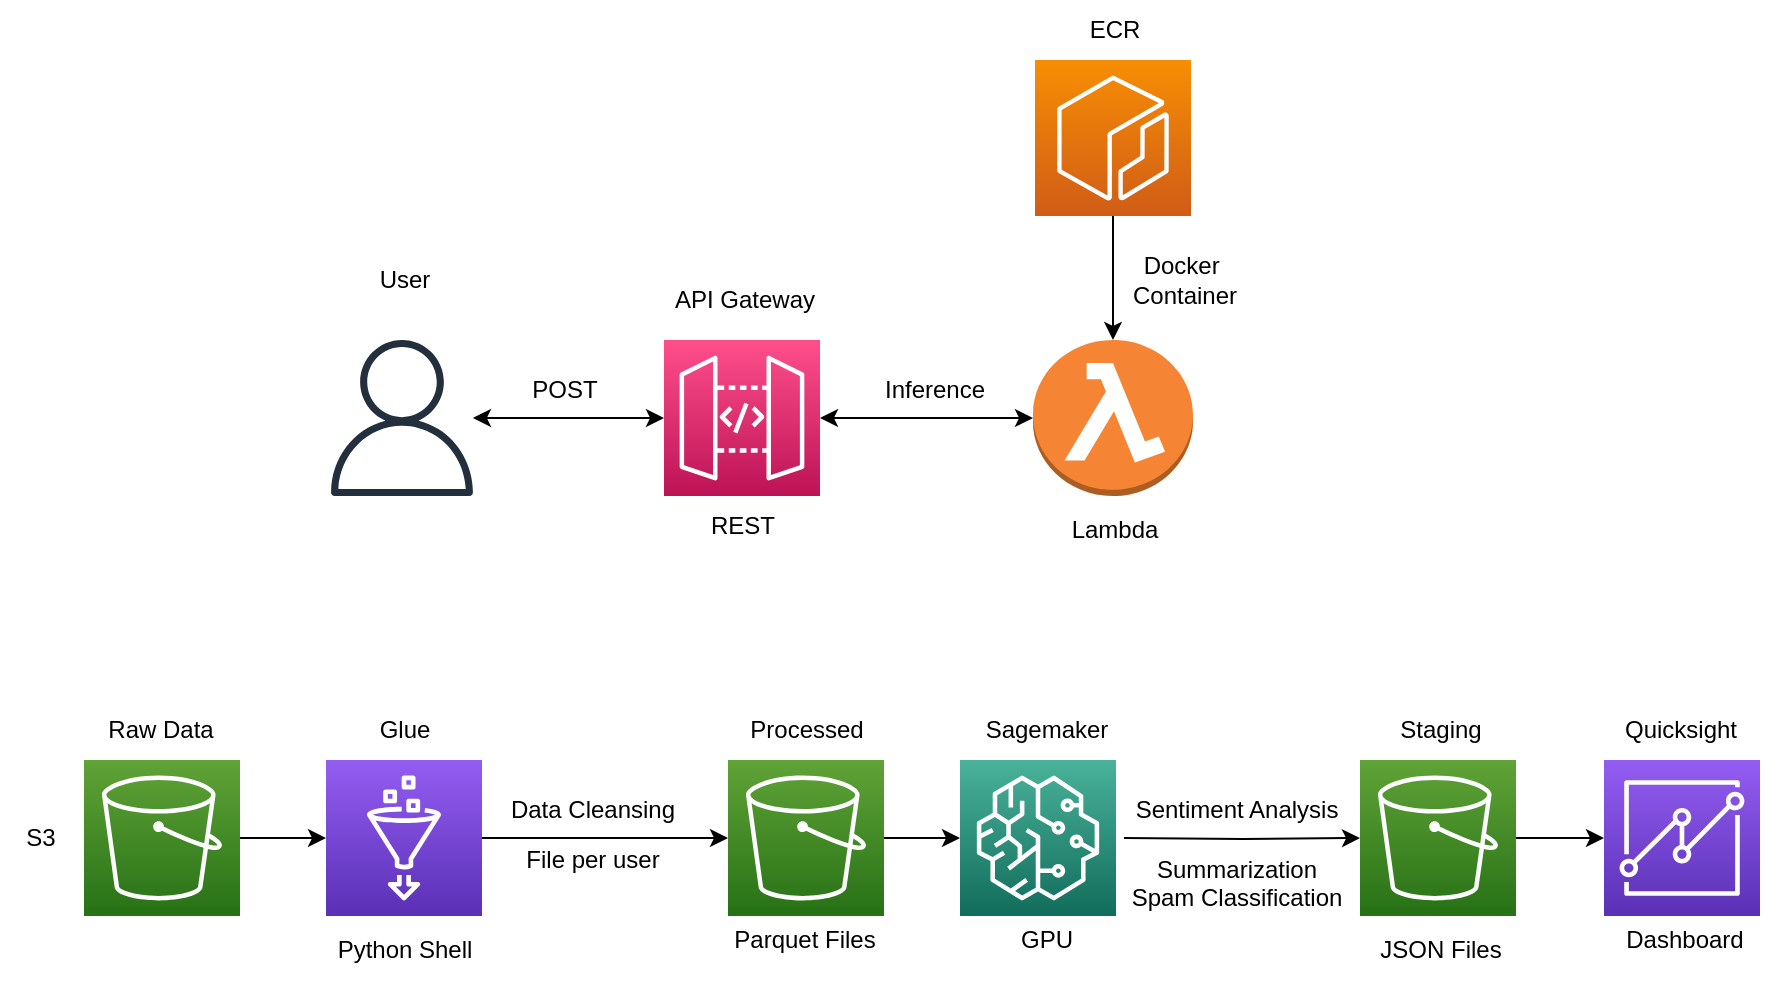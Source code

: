 <mxfile version="20.6.0" type="google"><diagram id="ipi04_OeaM8BxDd4ZutS" name="Page-1"><mxGraphModel grid="1" page="1" gridSize="10" guides="1" tooltips="1" connect="1" arrows="1" fold="1" pageScale="1" pageWidth="1600" pageHeight="900" math="0" shadow="0"><root><mxCell id="0"/><mxCell id="1" parent="0"/><mxCell id="almxXGvvcXa1Fk41guhy-7" style="edgeStyle=orthogonalEdgeStyle;rounded=0;orthogonalLoop=1;jettySize=auto;html=1;startArrow=classic;startFill=1;" edge="1" parent="1" source="almxXGvvcXa1Fk41guhy-1" target="almxXGvvcXa1Fk41guhy-2"><mxGeometry relative="1" as="geometry"/></mxCell><mxCell id="almxXGvvcXa1Fk41guhy-1" value="" style="outlineConnect=0;dashed=0;verticalLabelPosition=bottom;verticalAlign=top;align=center;html=1;shape=mxgraph.aws3.lambda_function;fillColor=#F58534;gradientColor=none;" vertex="1" parent="1"><mxGeometry x="754.5" y="190" width="80" height="78" as="geometry"/></mxCell><mxCell id="almxXGvvcXa1Fk41guhy-2" value="" style="sketch=0;points=[[0,0,0],[0.25,0,0],[0.5,0,0],[0.75,0,0],[1,0,0],[0,1,0],[0.25,1,0],[0.5,1,0],[0.75,1,0],[1,1,0],[0,0.25,0],[0,0.5,0],[0,0.75,0],[1,0.25,0],[1,0.5,0],[1,0.75,0]];outlineConnect=0;fontColor=#232F3E;gradientColor=#FF4F8B;gradientDirection=north;fillColor=#BC1356;strokeColor=#ffffff;dashed=0;verticalLabelPosition=bottom;verticalAlign=top;align=center;html=1;fontSize=12;fontStyle=0;aspect=fixed;shape=mxgraph.aws4.resourceIcon;resIcon=mxgraph.aws4.api_gateway;" vertex="1" parent="1"><mxGeometry x="570" y="190" width="78" height="78" as="geometry"/></mxCell><mxCell id="almxXGvvcXa1Fk41guhy-5" style="edgeStyle=orthogonalEdgeStyle;rounded=0;orthogonalLoop=1;jettySize=auto;html=1;entryX=0.5;entryY=0;entryDx=0;entryDy=0;entryPerimeter=0;" edge="1" parent="1" source="almxXGvvcXa1Fk41guhy-3" target="almxXGvvcXa1Fk41guhy-1"><mxGeometry relative="1" as="geometry"/></mxCell><mxCell id="almxXGvvcXa1Fk41guhy-3" value="" style="sketch=0;points=[[0,0,0],[0.25,0,0],[0.5,0,0],[0.75,0,0],[1,0,0],[0,1,0],[0.25,1,0],[0.5,1,0],[0.75,1,0],[1,1,0],[0,0.25,0],[0,0.5,0],[0,0.75,0],[1,0.25,0],[1,0.5,0],[1,0.75,0]];outlineConnect=0;fontColor=#232F3E;gradientColor=#F78E04;gradientDirection=north;fillColor=#D05C17;strokeColor=#ffffff;dashed=0;verticalLabelPosition=bottom;verticalAlign=top;align=center;html=1;fontSize=12;fontStyle=0;aspect=fixed;shape=mxgraph.aws4.resourceIcon;resIcon=mxgraph.aws4.ecr;" vertex="1" parent="1"><mxGeometry x="755.5" y="50" width="78" height="78" as="geometry"/></mxCell><mxCell id="almxXGvvcXa1Fk41guhy-8" style="edgeStyle=orthogonalEdgeStyle;rounded=0;orthogonalLoop=1;jettySize=auto;html=1;entryX=0;entryY=0.5;entryDx=0;entryDy=0;entryPerimeter=0;startArrow=classic;startFill=1;" edge="1" parent="1" source="almxXGvvcXa1Fk41guhy-4" target="almxXGvvcXa1Fk41guhy-2"><mxGeometry relative="1" as="geometry"/></mxCell><mxCell id="almxXGvvcXa1Fk41guhy-4" value="" style="sketch=0;outlineConnect=0;fontColor=#232F3E;gradientColor=none;fillColor=#232F3D;strokeColor=none;dashed=0;verticalLabelPosition=bottom;verticalAlign=top;align=center;html=1;fontSize=12;fontStyle=0;aspect=fixed;pointerEvents=1;shape=mxgraph.aws4.user;" vertex="1" parent="1"><mxGeometry x="400" y="190" width="78" height="78" as="geometry"/></mxCell><mxCell id="almxXGvvcXa1Fk41guhy-9" value="User" style="text;html=1;align=center;verticalAlign=middle;resizable=0;points=[];autosize=1;strokeColor=none;fillColor=none;" vertex="1" parent="1"><mxGeometry x="415" y="145" width="50" height="30" as="geometry"/></mxCell><mxCell id="almxXGvvcXa1Fk41guhy-12" value="POST" style="text;html=1;align=center;verticalAlign=middle;resizable=0;points=[];autosize=1;strokeColor=none;fillColor=none;" vertex="1" parent="1"><mxGeometry x="490" y="200" width="60" height="30" as="geometry"/></mxCell><mxCell id="almxXGvvcXa1Fk41guhy-13" value="API Gateway" style="text;html=1;align=center;verticalAlign=middle;resizable=0;points=[];autosize=1;strokeColor=none;fillColor=none;" vertex="1" parent="1"><mxGeometry x="565" y="155" width="90" height="30" as="geometry"/></mxCell><mxCell id="almxXGvvcXa1Fk41guhy-14" value="REST" style="text;html=1;align=center;verticalAlign=middle;resizable=0;points=[];autosize=1;strokeColor=none;fillColor=none;" vertex="1" parent="1"><mxGeometry x="579" y="268" width="60" height="30" as="geometry"/></mxCell><mxCell id="almxXGvvcXa1Fk41guhy-15" value="Inference" style="text;html=1;align=center;verticalAlign=middle;resizable=0;points=[];autosize=1;strokeColor=none;fillColor=none;" vertex="1" parent="1"><mxGeometry x="670" y="200" width="70" height="30" as="geometry"/></mxCell><mxCell id="almxXGvvcXa1Fk41guhy-16" value="Lambda" style="text;html=1;align=center;verticalAlign=middle;resizable=0;points=[];autosize=1;strokeColor=none;fillColor=none;" vertex="1" parent="1"><mxGeometry x="759.5" y="270" width="70" height="30" as="geometry"/></mxCell><mxCell id="almxXGvvcXa1Fk41guhy-18" value="ECR" style="text;html=1;align=center;verticalAlign=middle;resizable=0;points=[];autosize=1;strokeColor=none;fillColor=none;" vertex="1" parent="1"><mxGeometry x="769.5" y="20" width="50" height="30" as="geometry"/></mxCell><mxCell id="almxXGvvcXa1Fk41guhy-19" value="Docker&amp;nbsp;&lt;br&gt;Container" style="text;html=1;align=center;verticalAlign=middle;resizable=0;points=[];autosize=1;strokeColor=none;fillColor=none;" vertex="1" parent="1"><mxGeometry x="790" y="140" width="80" height="40" as="geometry"/></mxCell><mxCell id="almxXGvvcXa1Fk41guhy-22" style="edgeStyle=orthogonalEdgeStyle;rounded=0;orthogonalLoop=1;jettySize=auto;html=1;entryX=0;entryY=0.5;entryDx=0;entryDy=0;entryPerimeter=0;startArrow=none;startFill=0;" edge="1" parent="1" source="almxXGvvcXa1Fk41guhy-20" target="almxXGvvcXa1Fk41guhy-21"><mxGeometry relative="1" as="geometry"/></mxCell><mxCell id="almxXGvvcXa1Fk41guhy-20" value="" style="sketch=0;points=[[0,0,0],[0.25,0,0],[0.5,0,0],[0.75,0,0],[1,0,0],[0,1,0],[0.25,1,0],[0.5,1,0],[0.75,1,0],[1,1,0],[0,0.25,0],[0,0.5,0],[0,0.75,0],[1,0.25,0],[1,0.5,0],[1,0.75,0]];outlineConnect=0;fontColor=#232F3E;gradientColor=#60A337;gradientDirection=north;fillColor=#277116;strokeColor=#ffffff;dashed=0;verticalLabelPosition=bottom;verticalAlign=top;align=center;html=1;fontSize=12;fontStyle=0;aspect=fixed;shape=mxgraph.aws4.resourceIcon;resIcon=mxgraph.aws4.s3;" vertex="1" parent="1"><mxGeometry x="280" y="400" width="78" height="78" as="geometry"/></mxCell><mxCell id="almxXGvvcXa1Fk41guhy-25" style="edgeStyle=orthogonalEdgeStyle;rounded=0;orthogonalLoop=1;jettySize=auto;html=1;entryX=0;entryY=0.5;entryDx=0;entryDy=0;entryPerimeter=0;startArrow=none;startFill=0;" edge="1" parent="1" source="almxXGvvcXa1Fk41guhy-21" target="almxXGvvcXa1Fk41guhy-23"><mxGeometry relative="1" as="geometry"/></mxCell><mxCell id="almxXGvvcXa1Fk41guhy-21" value="" style="sketch=0;points=[[0,0,0],[0.25,0,0],[0.5,0,0],[0.75,0,0],[1,0,0],[0,1,0],[0.25,1,0],[0.5,1,0],[0.75,1,0],[1,1,0],[0,0.25,0],[0,0.5,0],[0,0.75,0],[1,0.25,0],[1,0.5,0],[1,0.75,0]];outlineConnect=0;fontColor=#232F3E;gradientColor=#945DF2;gradientDirection=north;fillColor=#5A30B5;strokeColor=#ffffff;dashed=0;verticalLabelPosition=bottom;verticalAlign=top;align=center;html=1;fontSize=12;fontStyle=0;aspect=fixed;shape=mxgraph.aws4.resourceIcon;resIcon=mxgraph.aws4.glue;" vertex="1" parent="1"><mxGeometry x="401" y="400" width="78" height="78" as="geometry"/></mxCell><mxCell id="_HskqMt9IsfKRUBTyLh3-2" style="edgeStyle=orthogonalEdgeStyle;rounded=0;orthogonalLoop=1;jettySize=auto;html=1;exitX=1;exitY=0.5;exitDx=0;exitDy=0;exitPerimeter=0;entryX=0;entryY=0.5;entryDx=0;entryDy=0;entryPerimeter=0;" edge="1" parent="1" source="almxXGvvcXa1Fk41guhy-23" target="_HskqMt9IsfKRUBTyLh3-1"><mxGeometry relative="1" as="geometry"/></mxCell><mxCell id="almxXGvvcXa1Fk41guhy-23" value="" style="sketch=0;points=[[0,0,0],[0.25,0,0],[0.5,0,0],[0.75,0,0],[1,0,0],[0,1,0],[0.25,1,0],[0.5,1,0],[0.75,1,0],[1,1,0],[0,0.25,0],[0,0.5,0],[0,0.75,0],[1,0.25,0],[1,0.5,0],[1,0.75,0]];outlineConnect=0;fontColor=#232F3E;gradientColor=#60A337;gradientDirection=north;fillColor=#277116;strokeColor=#ffffff;dashed=0;verticalLabelPosition=bottom;verticalAlign=top;align=center;html=1;fontSize=12;fontStyle=0;aspect=fixed;shape=mxgraph.aws4.resourceIcon;resIcon=mxgraph.aws4.s3;" vertex="1" parent="1"><mxGeometry x="602" y="400" width="78" height="78" as="geometry"/></mxCell><mxCell id="6rdeitMbyI9X9OtKrpwM-1" style="edgeStyle=orthogonalEdgeStyle;rounded=0;orthogonalLoop=1;jettySize=auto;html=1;entryX=0;entryY=0.5;entryDx=0;entryDy=0;entryPerimeter=0;" edge="1" parent="1" source="almxXGvvcXa1Fk41guhy-24" target="almxXGvvcXa1Fk41guhy-43"><mxGeometry relative="1" as="geometry"/></mxCell><mxCell id="almxXGvvcXa1Fk41guhy-24" value="" style="sketch=0;points=[[0,0,0],[0.25,0,0],[0.5,0,0],[0.75,0,0],[1,0,0],[0,1,0],[0.25,1,0],[0.5,1,0],[0.75,1,0],[1,1,0],[0,0.25,0],[0,0.5,0],[0,0.75,0],[1,0.25,0],[1,0.5,0],[1,0.75,0]];outlineConnect=0;fontColor=#232F3E;gradientColor=#60A337;gradientDirection=north;fillColor=#277116;strokeColor=#ffffff;dashed=0;verticalLabelPosition=bottom;verticalAlign=top;align=center;html=1;fontSize=12;fontStyle=0;aspect=fixed;shape=mxgraph.aws4.resourceIcon;resIcon=mxgraph.aws4.s3;" vertex="1" parent="1"><mxGeometry x="918" y="400" width="78" height="78" as="geometry"/></mxCell><mxCell id="almxXGvvcXa1Fk41guhy-28" style="edgeStyle=orthogonalEdgeStyle;rounded=0;orthogonalLoop=1;jettySize=auto;html=1;entryX=0;entryY=0.5;entryDx=0;entryDy=0;entryPerimeter=0;startArrow=none;startFill=0;" edge="1" parent="1" target="almxXGvvcXa1Fk41guhy-24"><mxGeometry relative="1" as="geometry"><mxPoint x="800" y="439" as="sourcePoint"/></mxGeometry></mxCell><mxCell id="almxXGvvcXa1Fk41guhy-29" value="Raw Data" style="text;html=1;align=center;verticalAlign=middle;resizable=0;points=[];autosize=1;strokeColor=none;fillColor=none;" vertex="1" parent="1"><mxGeometry x="278" y="370" width="80" height="30" as="geometry"/></mxCell><mxCell id="almxXGvvcXa1Fk41guhy-30" value="Glue" style="text;html=1;align=center;verticalAlign=middle;resizable=0;points=[];autosize=1;strokeColor=none;fillColor=none;" vertex="1" parent="1"><mxGeometry x="415" y="370" width="50" height="30" as="geometry"/></mxCell><mxCell id="almxXGvvcXa1Fk41guhy-31" value="Python Shell" style="text;html=1;align=center;verticalAlign=middle;resizable=0;points=[];autosize=1;strokeColor=none;fillColor=none;" vertex="1" parent="1"><mxGeometry x="395" y="480" width="90" height="30" as="geometry"/></mxCell><mxCell id="almxXGvvcXa1Fk41guhy-32" value="Data Cleansing" style="text;html=1;align=center;verticalAlign=middle;resizable=0;points=[];autosize=1;strokeColor=none;fillColor=none;" vertex="1" parent="1"><mxGeometry x="479" y="410" width="110" height="30" as="geometry"/></mxCell><mxCell id="almxXGvvcXa1Fk41guhy-33" value="File per user" style="text;html=1;align=center;verticalAlign=middle;resizable=0;points=[];autosize=1;strokeColor=none;fillColor=none;" vertex="1" parent="1"><mxGeometry x="489" y="435" width="90" height="30" as="geometry"/></mxCell><mxCell id="almxXGvvcXa1Fk41guhy-34" value="Processed" style="text;html=1;align=center;verticalAlign=middle;resizable=0;points=[];autosize=1;strokeColor=none;fillColor=none;" vertex="1" parent="1"><mxGeometry x="601" y="370" width="80" height="30" as="geometry"/></mxCell><mxCell id="almxXGvvcXa1Fk41guhy-35" value="S3" style="text;html=1;align=center;verticalAlign=middle;resizable=0;points=[];autosize=1;strokeColor=none;fillColor=none;" vertex="1" parent="1"><mxGeometry x="238" y="424" width="40" height="30" as="geometry"/></mxCell><mxCell id="almxXGvvcXa1Fk41guhy-36" value="Sagemaker" style="text;html=1;align=center;verticalAlign=middle;resizable=0;points=[];autosize=1;strokeColor=none;fillColor=none;" vertex="1" parent="1"><mxGeometry x="721" y="370" width="80" height="30" as="geometry"/></mxCell><mxCell id="almxXGvvcXa1Fk41guhy-37" value="GPU" style="text;html=1;align=center;verticalAlign=middle;resizable=0;points=[];autosize=1;strokeColor=none;fillColor=none;" vertex="1" parent="1"><mxGeometry x="736" y="475" width="50" height="30" as="geometry"/></mxCell><mxCell id="almxXGvvcXa1Fk41guhy-38" value="Sentiment Analysis" style="text;html=1;align=center;verticalAlign=middle;resizable=0;points=[];autosize=1;strokeColor=none;fillColor=none;" vertex="1" parent="1"><mxGeometry x="796" y="410" width="120" height="30" as="geometry"/></mxCell><mxCell id="almxXGvvcXa1Fk41guhy-39" value="Summarization" style="text;html=1;align=center;verticalAlign=middle;resizable=0;points=[];autosize=1;strokeColor=none;fillColor=none;" vertex="1" parent="1"><mxGeometry x="806" y="440" width="100" height="30" as="geometry"/></mxCell><mxCell id="almxXGvvcXa1Fk41guhy-40" value="Staging" style="text;html=1;align=center;verticalAlign=middle;resizable=0;points=[];autosize=1;strokeColor=none;fillColor=none;" vertex="1" parent="1"><mxGeometry x="928" y="370" width="60" height="30" as="geometry"/></mxCell><mxCell id="almxXGvvcXa1Fk41guhy-41" value="JSON Files" style="text;html=1;align=center;verticalAlign=middle;resizable=0;points=[];autosize=1;strokeColor=none;fillColor=none;" vertex="1" parent="1"><mxGeometry x="918" y="480" width="80" height="30" as="geometry"/></mxCell><mxCell id="almxXGvvcXa1Fk41guhy-42" value="Parquet Files" style="text;html=1;align=center;verticalAlign=middle;resizable=0;points=[];autosize=1;strokeColor=none;fillColor=none;" vertex="1" parent="1"><mxGeometry x="595" y="475" width="90" height="30" as="geometry"/></mxCell><mxCell id="almxXGvvcXa1Fk41guhy-43" value="" style="sketch=0;points=[[0,0,0],[0.25,0,0],[0.5,0,0],[0.75,0,0],[1,0,0],[0,1,0],[0.25,1,0],[0.5,1,0],[0.75,1,0],[1,1,0],[0,0.25,0],[0,0.5,0],[0,0.75,0],[1,0.25,0],[1,0.5,0],[1,0.75,0]];outlineConnect=0;fontColor=#232F3E;gradientColor=#945DF2;gradientDirection=north;fillColor=#5A30B5;strokeColor=#ffffff;dashed=0;verticalLabelPosition=bottom;verticalAlign=top;align=center;html=1;fontSize=12;fontStyle=0;aspect=fixed;shape=mxgraph.aws4.resourceIcon;resIcon=mxgraph.aws4.quicksight;" vertex="1" parent="1"><mxGeometry x="1040" y="400" width="78" height="78" as="geometry"/></mxCell><mxCell id="6rdeitMbyI9X9OtKrpwM-2" value="Quicksight" style="text;html=1;align=center;verticalAlign=middle;resizable=0;points=[];autosize=1;strokeColor=none;fillColor=none;" vertex="1" parent="1"><mxGeometry x="1038" y="370" width="80" height="30" as="geometry"/></mxCell><mxCell id="6rdeitMbyI9X9OtKrpwM-3" value="Dashboard" style="text;html=1;align=center;verticalAlign=middle;resizable=0;points=[];autosize=1;strokeColor=none;fillColor=none;" vertex="1" parent="1"><mxGeometry x="1040" y="475" width="80" height="30" as="geometry"/></mxCell><mxCell id="_HskqMt9IsfKRUBTyLh3-1" value="" style="sketch=0;points=[[0,0,0],[0.25,0,0],[0.5,0,0],[0.75,0,0],[1,0,0],[0,1,0],[0.25,1,0],[0.5,1,0],[0.75,1,0],[1,1,0],[0,0.25,0],[0,0.5,0],[0,0.75,0],[1,0.25,0],[1,0.5,0],[1,0.75,0]];outlineConnect=0;fontColor=#232F3E;gradientColor=#4AB29A;gradientDirection=north;fillColor=#116D5B;strokeColor=#ffffff;dashed=0;verticalLabelPosition=bottom;verticalAlign=top;align=center;html=1;fontSize=12;fontStyle=0;aspect=fixed;shape=mxgraph.aws4.resourceIcon;resIcon=mxgraph.aws4.sagemaker;" vertex="1" parent="1"><mxGeometry x="718" y="400" width="78" height="78" as="geometry"/></mxCell><mxCell id="_HskqMt9IsfKRUBTyLh3-3" value="Spam Classification" style="text;html=1;align=center;verticalAlign=middle;resizable=0;points=[];autosize=1;strokeColor=none;fillColor=none;" vertex="1" parent="1"><mxGeometry x="791" y="454" width="130" height="30" as="geometry"/></mxCell></root></mxGraphModel></diagram></mxfile>